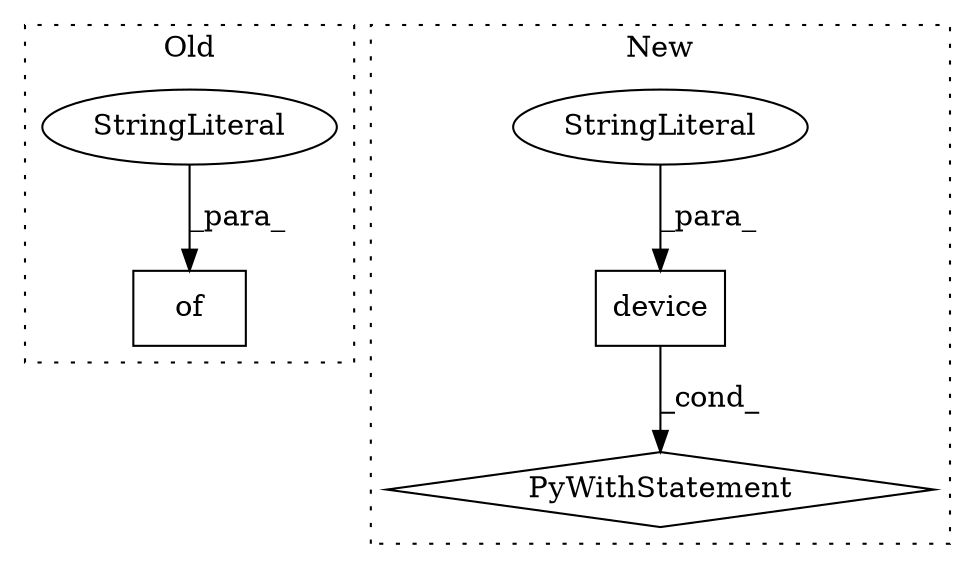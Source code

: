 digraph G {
subgraph cluster0 {
1 [label="of" a="32" s="4814,4824" l="3,1" shape="box"];
4 [label="StringLiteral" a="45" s="4817" l="5" shape="ellipse"];
label = "Old";
style="dotted";
}
subgraph cluster1 {
2 [label="device" a="32" s="4432,4447" l="7,1" shape="box"];
3 [label="PyWithStatement" a="104" s="4411,4448" l="10,2" shape="diamond"];
5 [label="StringLiteral" a="45" s="4439" l="8" shape="ellipse"];
label = "New";
style="dotted";
}
2 -> 3 [label="_cond_"];
4 -> 1 [label="_para_"];
5 -> 2 [label="_para_"];
}